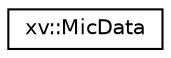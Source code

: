 digraph "Graphical Class Hierarchy"
{
 // LATEX_PDF_SIZE
  edge [fontname="Helvetica",fontsize="10",labelfontname="Helvetica",labelfontsize="10"];
  node [fontname="Helvetica",fontsize="10",shape=record];
  rankdir="LR";
  Node0 [label="xv::MicData",height=0.2,width=0.4,color="black", fillcolor="white", style="filled",URL="$structxv_1_1MicData.html",tooltip=" "];
}
